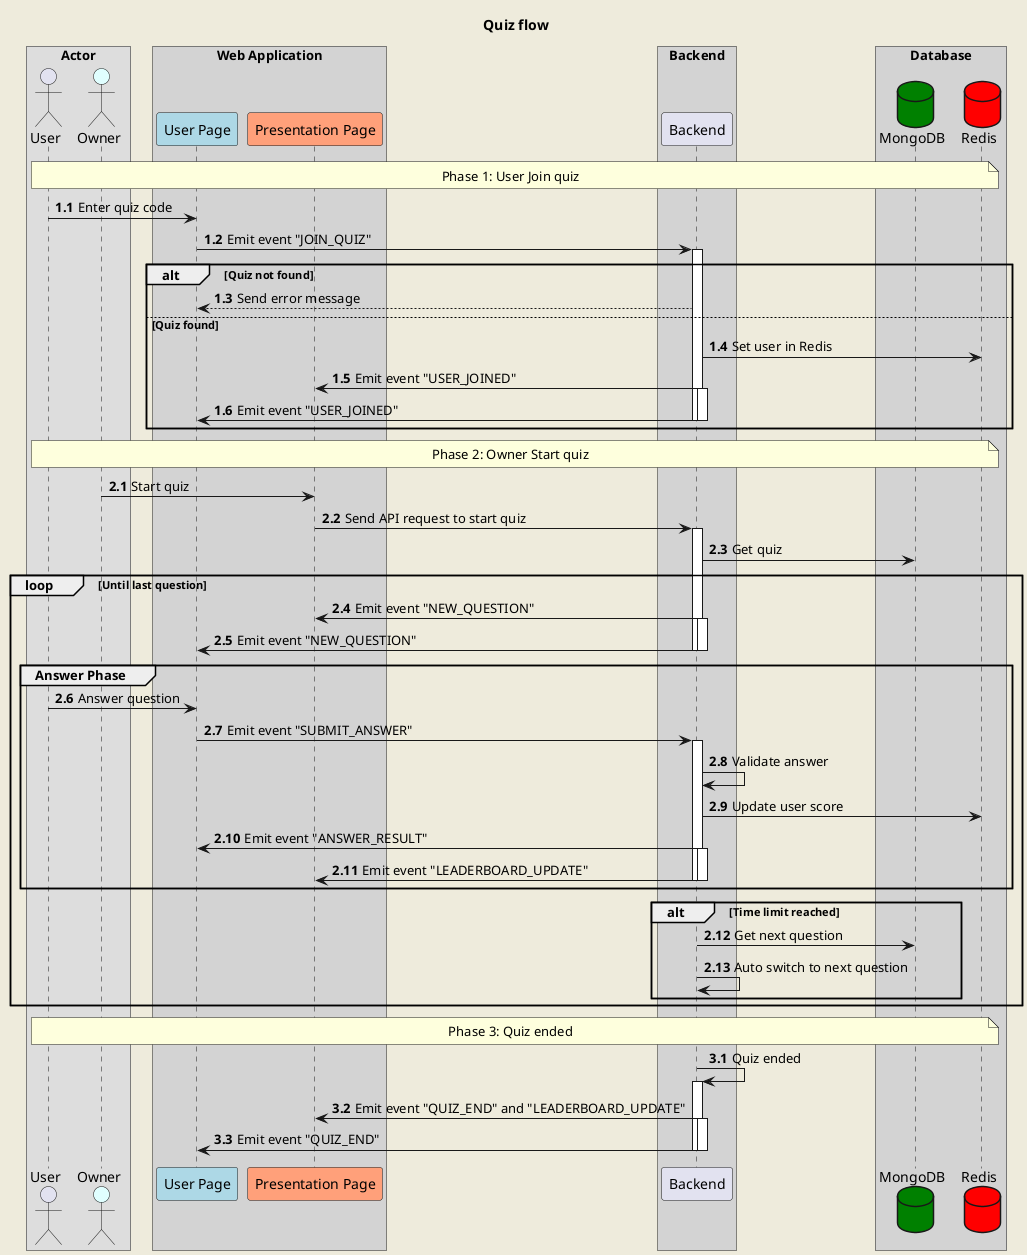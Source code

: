 @startuml Quiz flow
    title "Quiz flow"
    skinparam backgroundColor #EEEBDC
    box "Actor"
    actor User as "User"
    actor Owner as "Owner" #LightCyan
    end box

    box "Web Application" #LightGray
    participant UserPage as "User Page" #LightBlue
    participant PresentationPage as "Presentation Page" #LightSalmon
    end box

    Box "Backend" #LightGray
    participant Backend as "Backend"
    end box

    box "Database" #LightGray
    database MongoDB as "MongoDB" #Green
    database Redis as "Redis" #Red
    end box
    autonumber 1.1

    Note across: Phase 1: User Join quiz
    
    User -> UserPage: Enter quiz code
    UserPage -> Backend: Emit event "JOIN_QUIZ"
    activate Backend
    alt Quiz not found
        Backend --> UserPage: Send error message
    else Quiz found
        Backend -> Redis: Set user in Redis
        Backend -> PresentationPage: Emit event "USER_JOINED"
        activate Backend
        Backend -> UserPage: Emit event "USER_JOINED"
        deactivate Backend
        deactivate Backend
    end

    Note across: Phase 2: Owner Start quiz


    autonumber inc A
    Owner -> PresentationPage: Start quiz
    PresentationPage -> Backend: Send API request to start quiz
    activate Backend
    Backend -> MongoDB: Get quiz

    loop Until last question
        Backend -> PresentationPage: Emit event "NEW_QUESTION"
        activate Backend
        Backend -> UserPage: Emit event "NEW_QUESTION"
        deactivate Backend
        deactivate Backend

        group Answer Phase
            User -> UserPage: Answer question
            UserPage -> Backend: Emit event "SUBMIT_ANSWER"
            activate Backend
            Backend -> Backend: Validate answer
            Backend -> Redis: Update user score
            Backend -> UserPage: Emit event "ANSWER_RESULT"
            activate Backend
            Backend -> PresentationPage: Emit event "LEADERBOARD_UPDATE"
            deactivate Backend
            deactivate Backend
        end

        alt Time limit reached 
            Backend -> MongoDB: Get next question
            Backend -> Backend: Auto switch to next question
        end
    end

    Note across: Phase 3: Quiz ended

    autonumber inc A
    Backend -> Backend: Quiz ended
    activate Backend

    Backend -> PresentationPage: Emit event "QUIZ_END" and "LEADERBOARD_UPDATE"
    activate Backend
    Backend -> UserPage: Emit event "QUIZ_END"
    deactivate Backend
    deactivate Backend
@enduml
